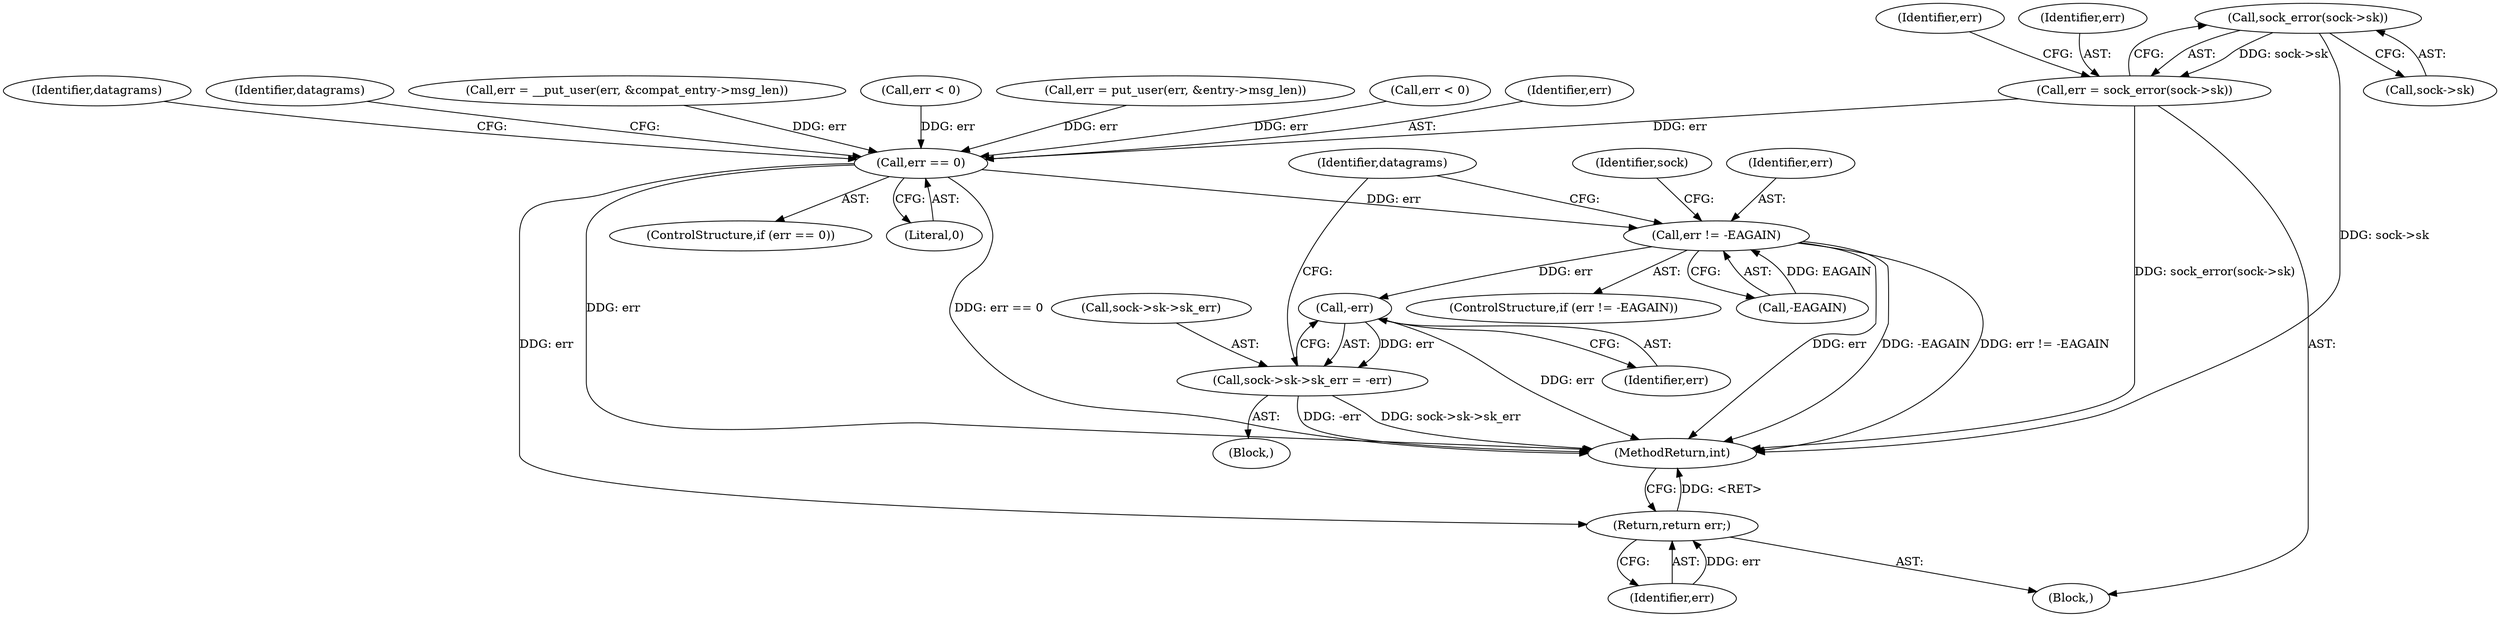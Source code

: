 digraph "0_linux_34b88a68f26a75e4fded796f1a49c40f82234b7d@pointer" {
"1000154" [label="(Call,sock_error(sock->sk))"];
"1000152" [label="(Call,err = sock_error(sock->sk))"];
"1000306" [label="(Call,err == 0)"];
"1000317" [label="(Call,err != -EAGAIN)"];
"1000328" [label="(Call,-err)"];
"1000322" [label="(Call,sock->sk->sk_err = -err)"];
"1000332" [label="(Return,return err;)"];
"1000325" [label="(Identifier,sock)"];
"1000333" [label="(Identifier,err)"];
"1000329" [label="(Identifier,err)"];
"1000227" [label="(Call,err = put_user(err, &entry->msg_len))"];
"1000317" [label="(Call,err != -EAGAIN)"];
"1000323" [label="(Call,sock->sk->sk_err)"];
"1000193" [label="(Call,err < 0)"];
"1000332" [label="(Return,return err;)"];
"1000316" [label="(ControlStructure,if (err != -EAGAIN))"];
"1000321" [label="(Block,)"];
"1000322" [label="(Call,sock->sk->sk_err = -err)"];
"1000306" [label="(Call,err == 0)"];
"1000307" [label="(Identifier,err)"];
"1000305" [label="(ControlStructure,if (err == 0))"];
"1000313" [label="(Identifier,datagrams)"];
"1000318" [label="(Identifier,err)"];
"1000310" [label="(Identifier,datagrams)"];
"1000112" [label="(Block,)"];
"1000159" [label="(Identifier,err)"];
"1000152" [label="(Call,err = sock_error(sock->sk))"];
"1000334" [label="(MethodReturn,int)"];
"1000331" [label="(Identifier,datagrams)"];
"1000328" [label="(Call,-err)"];
"1000197" [label="(Call,err = __put_user(err, &compat_entry->msg_len))"];
"1000153" [label="(Identifier,err)"];
"1000223" [label="(Call,err < 0)"];
"1000155" [label="(Call,sock->sk)"];
"1000319" [label="(Call,-EAGAIN)"];
"1000308" [label="(Literal,0)"];
"1000154" [label="(Call,sock_error(sock->sk))"];
"1000154" -> "1000152"  [label="AST: "];
"1000154" -> "1000155"  [label="CFG: "];
"1000155" -> "1000154"  [label="AST: "];
"1000152" -> "1000154"  [label="CFG: "];
"1000154" -> "1000334"  [label="DDG: sock->sk"];
"1000154" -> "1000152"  [label="DDG: sock->sk"];
"1000152" -> "1000112"  [label="AST: "];
"1000153" -> "1000152"  [label="AST: "];
"1000159" -> "1000152"  [label="CFG: "];
"1000152" -> "1000334"  [label="DDG: sock_error(sock->sk)"];
"1000152" -> "1000306"  [label="DDG: err"];
"1000306" -> "1000305"  [label="AST: "];
"1000306" -> "1000308"  [label="CFG: "];
"1000307" -> "1000306"  [label="AST: "];
"1000308" -> "1000306"  [label="AST: "];
"1000310" -> "1000306"  [label="CFG: "];
"1000313" -> "1000306"  [label="CFG: "];
"1000306" -> "1000334"  [label="DDG: err"];
"1000306" -> "1000334"  [label="DDG: err == 0"];
"1000193" -> "1000306"  [label="DDG: err"];
"1000227" -> "1000306"  [label="DDG: err"];
"1000223" -> "1000306"  [label="DDG: err"];
"1000197" -> "1000306"  [label="DDG: err"];
"1000306" -> "1000317"  [label="DDG: err"];
"1000306" -> "1000332"  [label="DDG: err"];
"1000317" -> "1000316"  [label="AST: "];
"1000317" -> "1000319"  [label="CFG: "];
"1000318" -> "1000317"  [label="AST: "];
"1000319" -> "1000317"  [label="AST: "];
"1000325" -> "1000317"  [label="CFG: "];
"1000331" -> "1000317"  [label="CFG: "];
"1000317" -> "1000334"  [label="DDG: err"];
"1000317" -> "1000334"  [label="DDG: -EAGAIN"];
"1000317" -> "1000334"  [label="DDG: err != -EAGAIN"];
"1000319" -> "1000317"  [label="DDG: EAGAIN"];
"1000317" -> "1000328"  [label="DDG: err"];
"1000328" -> "1000322"  [label="AST: "];
"1000328" -> "1000329"  [label="CFG: "];
"1000329" -> "1000328"  [label="AST: "];
"1000322" -> "1000328"  [label="CFG: "];
"1000328" -> "1000334"  [label="DDG: err"];
"1000328" -> "1000322"  [label="DDG: err"];
"1000322" -> "1000321"  [label="AST: "];
"1000323" -> "1000322"  [label="AST: "];
"1000331" -> "1000322"  [label="CFG: "];
"1000322" -> "1000334"  [label="DDG: -err"];
"1000322" -> "1000334"  [label="DDG: sock->sk->sk_err"];
"1000332" -> "1000112"  [label="AST: "];
"1000332" -> "1000333"  [label="CFG: "];
"1000333" -> "1000332"  [label="AST: "];
"1000334" -> "1000332"  [label="CFG: "];
"1000332" -> "1000334"  [label="DDG: <RET>"];
"1000333" -> "1000332"  [label="DDG: err"];
}
